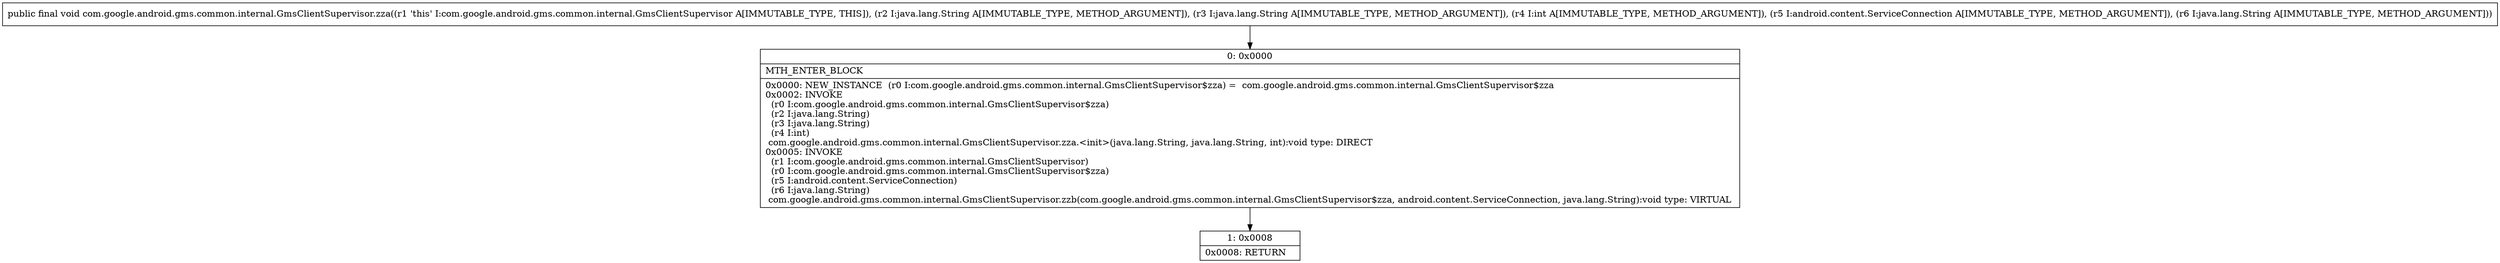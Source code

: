 digraph "CFG forcom.google.android.gms.common.internal.GmsClientSupervisor.zza(Ljava\/lang\/String;Ljava\/lang\/String;ILandroid\/content\/ServiceConnection;Ljava\/lang\/String;)V" {
Node_0 [shape=record,label="{0\:\ 0x0000|MTH_ENTER_BLOCK\l|0x0000: NEW_INSTANCE  (r0 I:com.google.android.gms.common.internal.GmsClientSupervisor$zza) =  com.google.android.gms.common.internal.GmsClientSupervisor$zza \l0x0002: INVOKE  \l  (r0 I:com.google.android.gms.common.internal.GmsClientSupervisor$zza)\l  (r2 I:java.lang.String)\l  (r3 I:java.lang.String)\l  (r4 I:int)\l com.google.android.gms.common.internal.GmsClientSupervisor.zza.\<init\>(java.lang.String, java.lang.String, int):void type: DIRECT \l0x0005: INVOKE  \l  (r1 I:com.google.android.gms.common.internal.GmsClientSupervisor)\l  (r0 I:com.google.android.gms.common.internal.GmsClientSupervisor$zza)\l  (r5 I:android.content.ServiceConnection)\l  (r6 I:java.lang.String)\l com.google.android.gms.common.internal.GmsClientSupervisor.zzb(com.google.android.gms.common.internal.GmsClientSupervisor$zza, android.content.ServiceConnection, java.lang.String):void type: VIRTUAL \l}"];
Node_1 [shape=record,label="{1\:\ 0x0008|0x0008: RETURN   \l}"];
MethodNode[shape=record,label="{public final void com.google.android.gms.common.internal.GmsClientSupervisor.zza((r1 'this' I:com.google.android.gms.common.internal.GmsClientSupervisor A[IMMUTABLE_TYPE, THIS]), (r2 I:java.lang.String A[IMMUTABLE_TYPE, METHOD_ARGUMENT]), (r3 I:java.lang.String A[IMMUTABLE_TYPE, METHOD_ARGUMENT]), (r4 I:int A[IMMUTABLE_TYPE, METHOD_ARGUMENT]), (r5 I:android.content.ServiceConnection A[IMMUTABLE_TYPE, METHOD_ARGUMENT]), (r6 I:java.lang.String A[IMMUTABLE_TYPE, METHOD_ARGUMENT])) }"];
MethodNode -> Node_0;
Node_0 -> Node_1;
}

